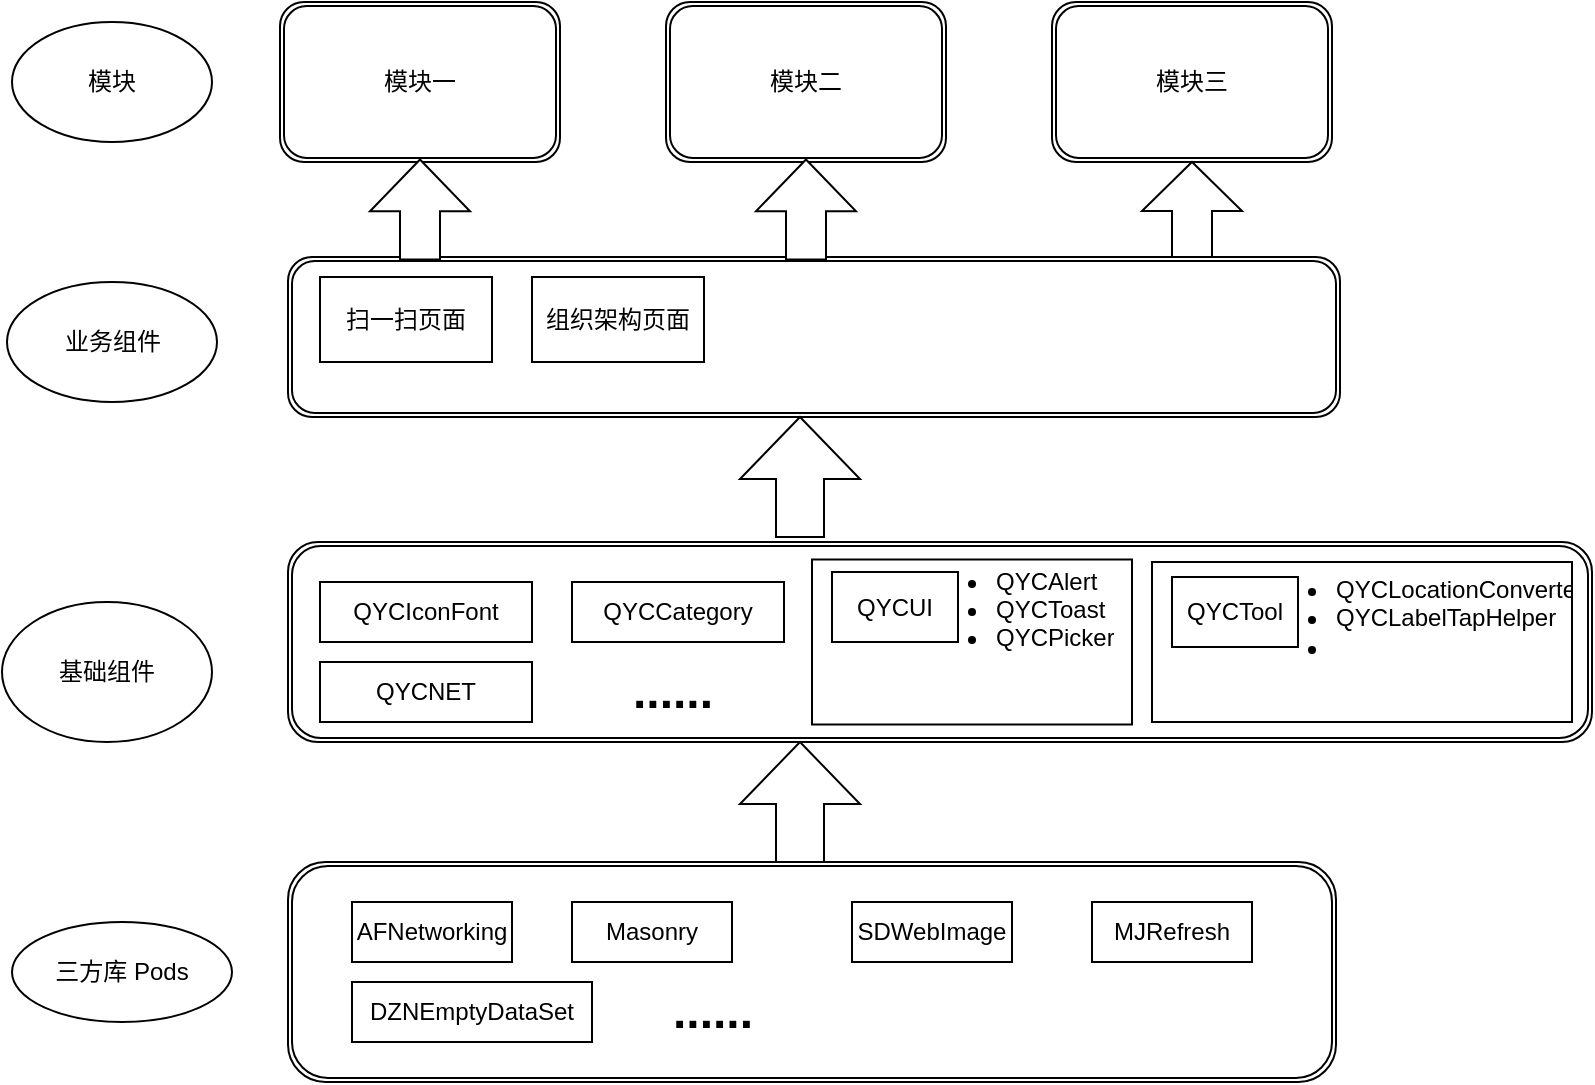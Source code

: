 <mxfile version="13.6.2" type="github">
  <diagram id="jphbGvgdzRIWTqIg4ElQ" name="Page-1">
    <mxGraphModel dx="1426" dy="722" grid="1" gridSize="10" guides="1" tooltips="1" connect="1" arrows="1" fold="1" page="1" pageScale="1" pageWidth="827" pageHeight="1169" math="0" shadow="0">
      <root>
        <mxCell id="0" />
        <mxCell id="1" parent="0" />
        <mxCell id="BffaArvf5HqJedQc392--2" value="" style="shape=ext;double=1;rounded=1;whiteSpace=wrap;html=1;arcSize=17;" vertex="1" parent="1">
          <mxGeometry x="158" y="1000" width="524" height="110" as="geometry" />
        </mxCell>
        <mxCell id="BffaArvf5HqJedQc392--3" value="" style="shape=ext;double=1;rounded=1;whiteSpace=wrap;html=1;" vertex="1" parent="1">
          <mxGeometry x="158" y="840" width="652" height="100" as="geometry" />
        </mxCell>
        <mxCell id="BffaArvf5HqJedQc392--4" value="" style="shape=ext;double=1;rounded=1;whiteSpace=wrap;html=1;" vertex="1" parent="1">
          <mxGeometry x="158" y="697.5" width="526" height="80" as="geometry" />
        </mxCell>
        <mxCell id="BffaArvf5HqJedQc392--5" value="模块一" style="shape=ext;double=1;rounded=1;whiteSpace=wrap;html=1;" vertex="1" parent="1">
          <mxGeometry x="154" y="570" width="140" height="80" as="geometry" />
        </mxCell>
        <mxCell id="BffaArvf5HqJedQc392--10" value="AFNetworking" style="rounded=0;whiteSpace=wrap;html=1;" vertex="1" parent="1">
          <mxGeometry x="190" y="1020" width="80" height="30" as="geometry" />
        </mxCell>
        <mxCell id="BffaArvf5HqJedQc392--11" value="Masonry" style="rounded=0;whiteSpace=wrap;html=1;" vertex="1" parent="1">
          <mxGeometry x="300" y="1020" width="80" height="30" as="geometry" />
        </mxCell>
        <mxCell id="BffaArvf5HqJedQc392--12" value="SDWebImage" style="rounded=0;whiteSpace=wrap;html=1;" vertex="1" parent="1">
          <mxGeometry x="440" y="1020" width="80" height="30" as="geometry" />
        </mxCell>
        <mxCell id="BffaArvf5HqJedQc392--13" value="MJRefresh" style="rounded=0;whiteSpace=wrap;html=1;" vertex="1" parent="1">
          <mxGeometry x="560" y="1020" width="80" height="30" as="geometry" />
        </mxCell>
        <mxCell id="BffaArvf5HqJedQc392--15" value="" style="shape=singleArrow;direction=north;whiteSpace=wrap;html=1;arrowWidth=0.4;arrowSize=0.517;" vertex="1" parent="1">
          <mxGeometry x="384" y="940" width="60" height="60" as="geometry" />
        </mxCell>
        <mxCell id="BffaArvf5HqJedQc392--16" value="&lt;span&gt;三方库 Pods&lt;/span&gt;" style="ellipse;whiteSpace=wrap;html=1;" vertex="1" parent="1">
          <mxGeometry x="20" y="1030" width="110" height="50" as="geometry" />
        </mxCell>
        <mxCell id="BffaArvf5HqJedQc392--17" value="DZNEmptyDataSet" style="rounded=0;whiteSpace=wrap;html=1;" vertex="1" parent="1">
          <mxGeometry x="190" y="1060" width="120" height="30" as="geometry" />
        </mxCell>
        <mxCell id="BffaArvf5HqJedQc392--18" value="基础组件" style="ellipse;whiteSpace=wrap;html=1;" vertex="1" parent="1">
          <mxGeometry x="15" y="870" width="105" height="70" as="geometry" />
        </mxCell>
        <mxCell id="BffaArvf5HqJedQc392--20" value="业务组件" style="ellipse;whiteSpace=wrap;html=1;" vertex="1" parent="1">
          <mxGeometry x="17.5" y="710" width="105" height="60" as="geometry" />
        </mxCell>
        <mxCell id="BffaArvf5HqJedQc392--21" value="&lt;span&gt;模块二&lt;/span&gt;" style="shape=ext;double=1;rounded=1;whiteSpace=wrap;html=1;" vertex="1" parent="1">
          <mxGeometry x="347" y="570" width="140" height="80" as="geometry" />
        </mxCell>
        <mxCell id="BffaArvf5HqJedQc392--22" value="&lt;span&gt;模块三&lt;/span&gt;" style="shape=ext;double=1;rounded=1;whiteSpace=wrap;html=1;" vertex="1" parent="1">
          <mxGeometry x="540" y="570" width="140" height="80" as="geometry" />
        </mxCell>
        <mxCell id="BffaArvf5HqJedQc392--23" value="模块" style="ellipse;whiteSpace=wrap;html=1;" vertex="1" parent="1">
          <mxGeometry x="20" y="580" width="100" height="60" as="geometry" />
        </mxCell>
        <mxCell id="BffaArvf5HqJedQc392--24" value="" style="shape=singleArrow;direction=north;whiteSpace=wrap;html=1;arrowWidth=0.4;arrowSize=0.517;" vertex="1" parent="1">
          <mxGeometry x="384" y="777.5" width="60" height="60" as="geometry" />
        </mxCell>
        <mxCell id="BffaArvf5HqJedQc392--25" value="QYCIconFont" style="rounded=0;whiteSpace=wrap;html=1;" vertex="1" parent="1">
          <mxGeometry x="174" y="860" width="106" height="30" as="geometry" />
        </mxCell>
        <mxCell id="BffaArvf5HqJedQc392--26" value="QYCCategory" style="rounded=0;whiteSpace=wrap;html=1;" vertex="1" parent="1">
          <mxGeometry x="300" y="860" width="106" height="30" as="geometry" />
        </mxCell>
        <mxCell id="BffaArvf5HqJedQc392--27" value="QYCNET" style="rounded=0;whiteSpace=wrap;html=1;" vertex="1" parent="1">
          <mxGeometry x="174" y="900" width="106" height="30" as="geometry" />
        </mxCell>
        <mxCell id="BffaArvf5HqJedQc392--31" value="" style="rounded=0;whiteSpace=wrap;html=1;" vertex="1" parent="1">
          <mxGeometry x="420" y="848.75" width="160" height="82.5" as="geometry" />
        </mxCell>
        <mxCell id="BffaArvf5HqJedQc392--28" value="QYCUI" style="rounded=0;whiteSpace=wrap;html=1;" vertex="1" parent="1">
          <mxGeometry x="430" y="855" width="63" height="35" as="geometry" />
        </mxCell>
        <mxCell id="BffaArvf5HqJedQc392--30" value="&lt;ul&gt;&lt;li&gt;QYCAlert&lt;/li&gt;&lt;li&gt;QYCToast&lt;/li&gt;&lt;li&gt;QYCPicker&lt;/li&gt;&lt;/ul&gt;" style="text;strokeColor=none;fillColor=none;html=1;whiteSpace=wrap;verticalAlign=middle;overflow=hidden;" vertex="1" parent="1">
          <mxGeometry x="470" y="837.5" width="110" height="70" as="geometry" />
        </mxCell>
        <mxCell id="BffaArvf5HqJedQc392--34" value="" style="rounded=0;whiteSpace=wrap;html=1;" vertex="1" parent="1">
          <mxGeometry x="590" y="850" width="210" height="80" as="geometry" />
        </mxCell>
        <mxCell id="BffaArvf5HqJedQc392--35" value="QYCTool" style="rounded=0;whiteSpace=wrap;html=1;" vertex="1" parent="1">
          <mxGeometry x="600" y="857.5" width="63" height="35" as="geometry" />
        </mxCell>
        <mxCell id="BffaArvf5HqJedQc392--36" value="&lt;ul&gt;&lt;li&gt;QYCLocationConverter&lt;/li&gt;&lt;li&gt;QYCLabelTapHelper&lt;/li&gt;&lt;li&gt;&lt;br&gt;&lt;/li&gt;&lt;/ul&gt;" style="text;strokeColor=none;fillColor=none;html=1;whiteSpace=wrap;verticalAlign=middle;overflow=hidden;" vertex="1" parent="1">
          <mxGeometry x="640" y="837.5" width="160" height="80" as="geometry" />
        </mxCell>
        <mxCell id="BffaArvf5HqJedQc392--37" value="......" style="text;strokeColor=none;fillColor=none;html=1;fontSize=24;fontStyle=1;verticalAlign=middle;align=center;" vertex="1" parent="1">
          <mxGeometry x="320" y="1055" width="100" height="40" as="geometry" />
        </mxCell>
        <mxCell id="BffaArvf5HqJedQc392--38" value="......" style="text;strokeColor=none;fillColor=none;html=1;fontSize=24;fontStyle=1;verticalAlign=middle;align=center;" vertex="1" parent="1">
          <mxGeometry x="300" y="895" width="100" height="40" as="geometry" />
        </mxCell>
        <mxCell id="BffaArvf5HqJedQc392--40" value="扫一扫页面" style="rounded=0;whiteSpace=wrap;html=1;" vertex="1" parent="1">
          <mxGeometry x="174" y="707.5" width="86" height="42.5" as="geometry" />
        </mxCell>
        <mxCell id="BffaArvf5HqJedQc392--41" value="组织架构页面" style="rounded=0;whiteSpace=wrap;html=1;" vertex="1" parent="1">
          <mxGeometry x="280" y="707.5" width="86" height="42.5" as="geometry" />
        </mxCell>
        <mxCell id="BffaArvf5HqJedQc392--42" value="" style="shape=singleArrow;direction=north;whiteSpace=wrap;html=1;arrowWidth=0.4;arrowSize=0.517;" vertex="1" parent="1">
          <mxGeometry x="199" y="648.75" width="50" height="50" as="geometry" />
        </mxCell>
        <mxCell id="BffaArvf5HqJedQc392--43" value="" style="shape=singleArrow;direction=north;whiteSpace=wrap;html=1;arrowWidth=0.4;arrowSize=0.517;" vertex="1" parent="1">
          <mxGeometry x="392" y="648.75" width="50" height="50" as="geometry" />
        </mxCell>
        <mxCell id="BffaArvf5HqJedQc392--44" value="" style="shape=singleArrow;direction=north;whiteSpace=wrap;html=1;arrowWidth=0.4;arrowSize=0.517;" vertex="1" parent="1">
          <mxGeometry x="585" y="650" width="50" height="47.5" as="geometry" />
        </mxCell>
      </root>
    </mxGraphModel>
  </diagram>
</mxfile>
